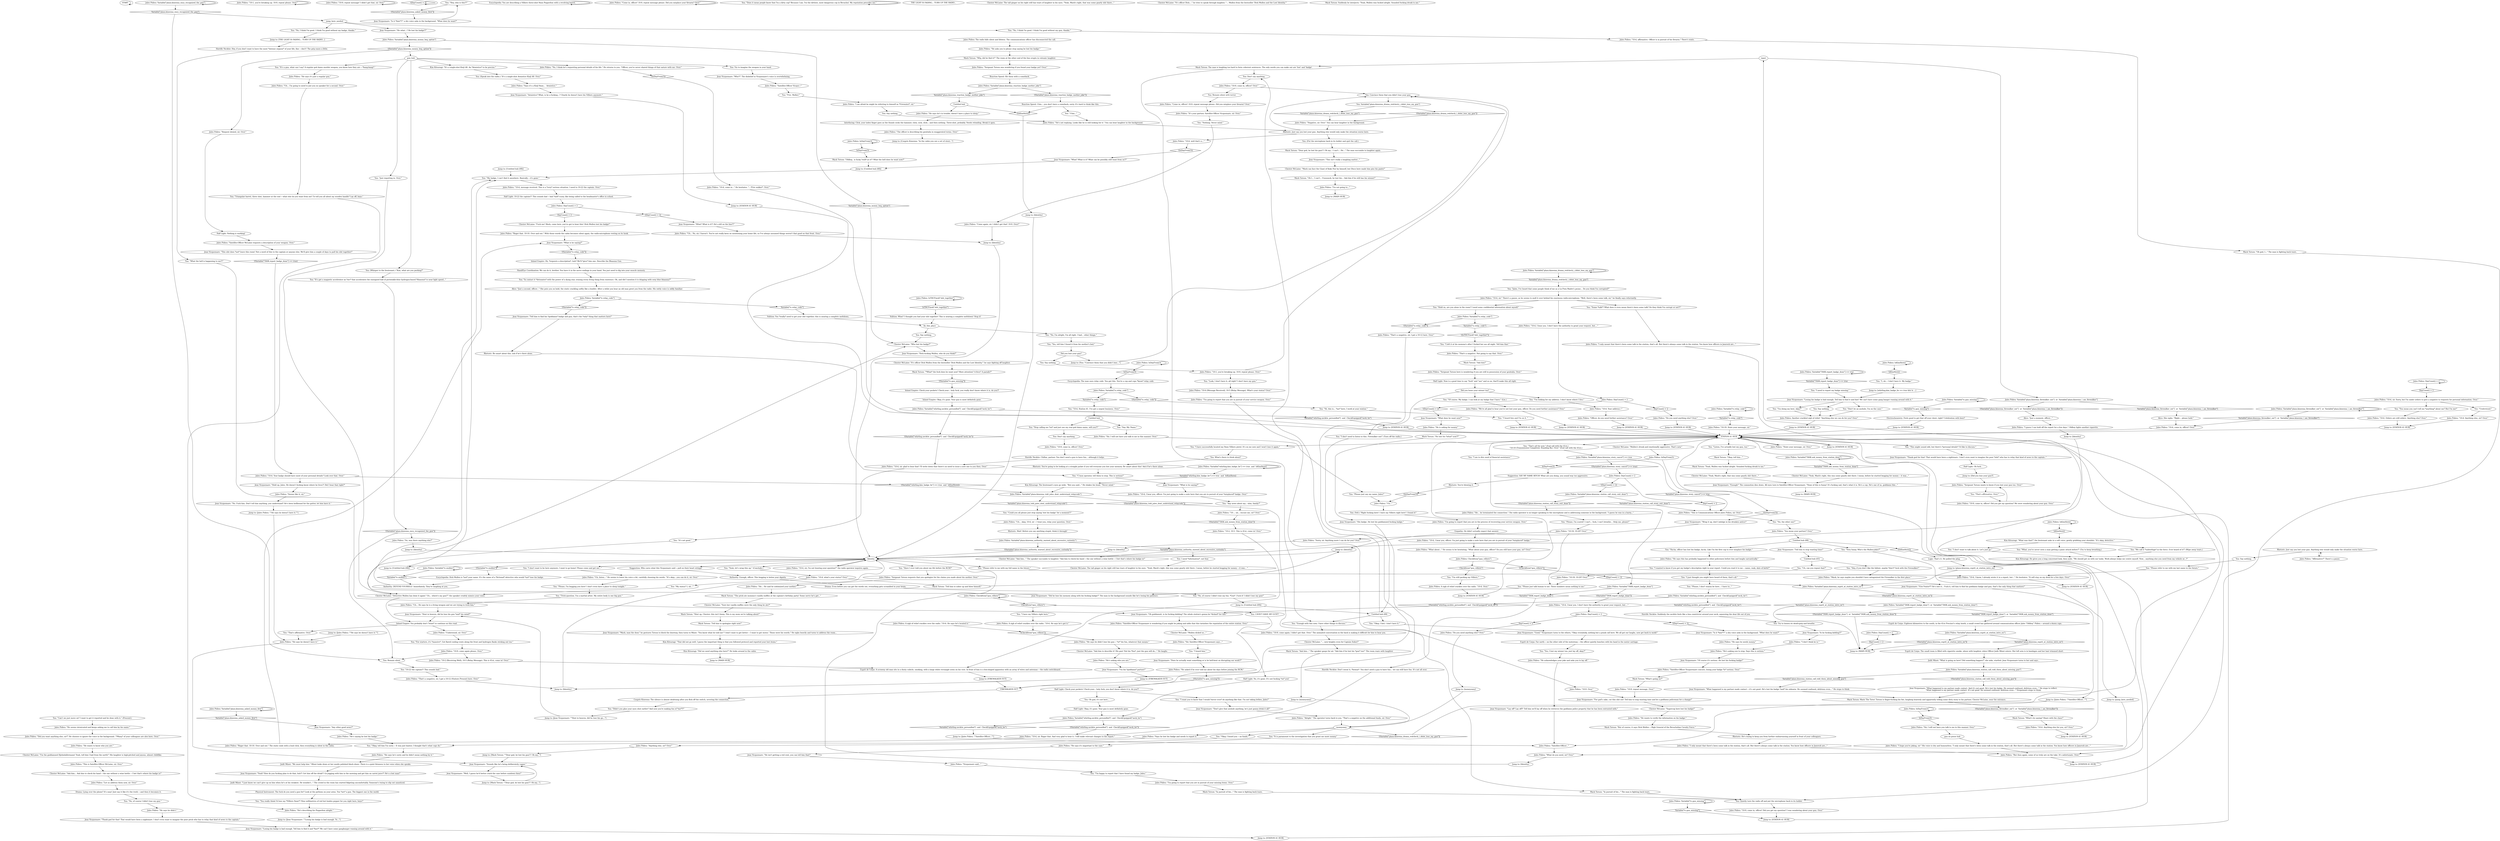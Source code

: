 # KINEEMA / STATION CALL
# Your first contact with the colleagues back in station 41.
#
#* Report your badge missing
#* Report your gun missing
#* Get laughed at
#* Beg your station for additional funds
#* Get a panic attack
#* Get an aweseome Firewalker persona
#* Get the "Find your badge" quest
#* Get the "Find your gun" quest.
#* Get the "Check the local pawnshops" quest.
# ==================================================
digraph G {
	  0 [label="START"];
	  1 [label="input"];
	  2 [label="Drama: Even before you can get the words out, everything gets scrambled in your brain."];
	  3 [label="Jump to: [moneyoney]"];
	  4 [label="Jump to: [STATION 41 HUB]"];
	  5 [label="gun no posse hub"];
	  6 [label="Suggestion: SAY MY NAME BITCH! What are you doing, you sound way too aggressive."];
	  7 [label="Mack Torson: \"Tell him to sober up and blow himself.\""];
	  8 [label="You: \"It's not good.\""];
	  9 [label="Electrochemistry: Feels good to get that off your chest, right? Celebration with beer?"];
	  10 [label="Half Light: Oh fuck..."];
	  11 [label="Jean Vicquemare: \"Losing his badge is bad enough. Tell him to find it and fast! We can't have some gang banger running around with it.\""];
	  12 [label="Jules Pidieu: Variable[\"whirling.kim_badge_lie\"] == true  and  IsKimHere()"];
	  13 [label="Variable[\"whirling.kim_badge_lie\"] == true  and  IsKimHere()", shape=diamond];
	  14 [label="!(Variable[\"whirling.kim_badge_lie\"] == true  and  IsKimHere())", shape=diamond];
	  15 [label="You: \"I, uh... I don't have it. My badge.\""];
	  16 [label="Kim Kitsuragi: \"That did not go well. I guess the important thing is that you followed protocol and reported your lost items.\""];
	  17 [label="Jean Vicquemare: \"This shit does *not* leave this room! Not a word of this to the captain or anyone else. We'll give him a couple of days to pull his shit together!\""];
	  18 [label="Physical Instrument: The fuck do you need a gun for? Look at the pythons on your arms. You *are* a gun. The biggest one in the world."];
	  19 [label="Jean Vicquemare: \"Mack, man the door,\" he gestures Torson to block the doorway, then turns to Minot. \"You know what he told me? 'I don't want to get better -- I want to get worse.' Those were his words.\" He sighs heavily and turns to address the room..."];
	  20 [label="Jules Pidieu: \"Sergeant Torson requests that you apologize for the claims you made about his mother. Over.\""];
	  21 [label="Jules Pidieu: \"10-4, well that's a...\""];
	  22 [label="You: \"That's affirmative. Over.\""];
	  23 [label="You: \"Nothing. Never mind.\""];
	  24 [label="Jean Vicquemare: \"Did he lose his memory along with his fucking badge?\" The man in the background sounds like he's losing his patience."];
	  25 [label="Jules Pidieu: \"State your message, sir. Over.\""];
	  26 [label="You: \"I need to report my badge missing.\""];
	  27 [label="Jules Pidieu: \"Uh... okay, 10-4, sir -- I hear you, relay your question. Over.\""];
	  28 [label="Jules Pidieu: \"He asks you to please stop saying he lost his badge.\""];
	  29 [label="Jules Pidieu: IsKimHere()"];
	  30 [label="IsKimHere()", shape=diamond];
	  31 [label="!(IsKimHere())", shape=diamond];
	  32 [label="You: \"C'mon operator, tell them to stop. This is serious!\""];
	  33 [label="Jules Pidieu: \"10-4, sir, I'm not hearing your question?\" the radio operator inquires again."];
	  34 [label="You: \"Please refer to me with my last name in the future.\""];
	  35 [label="Jules Pidieu: \"10-1, you're breaking up. 10-9, repeat please. Over.\""];
	  36 [label="You: Don't say anything."];
	  37 [label="Jules Pidieu: IsDayFrom(3)"];
	  38 [label="IsDayFrom(3)", shape=diamond];
	  39 [label="!(IsDayFrom(3))", shape=diamond];
	  40 [label="Jump to: [Identity]"];
	  41 [label="Jump to: [MAIN HUB]"];
	  42 [label="Judit Minot: \"We must help him.\" Minot looks down at her neatly polished black shoes. There is a quiet firmness to her voice when she speaks."];
	  43 [label="Mack Torson: \"Okay, tell him...\""];
	  44 [label="Jules Pidieu: \"10-4, I know, I already wrote it in a report, but...\" He hesitates. \"It will stay on my desk for a few days. Over.\""];
	  45 [label="Jules Pidieu: \"10-9, repeat message! I didn't get that, sir. Over.\""];
	  46 [label="Untitled hub"];
	  47 [label="Jules Pidieu: \"10-4 (Message Received), 10-5 (Relay Message). What's your status? Over.\""];
	  48 [label="Jump to: [Jules Pidieu: \"\"He says he doesn't have it.\"\"]"];
	  49 [label="Jump to: [jump_here_needed]"];
	  50 [label="Jules Pidieu: \"He wants to know who you are.\""];
	  51 [label="Rhetoric: He's trying to keep you from further embarrassing yourself in front of your colleagues."];
	  52 [label="Jean Vicquemare: \"Tell him to stop wasting time!\""];
	  53 [label="You: \"Can't we just move on? I want to get it reported and be done with it.\" (Proceed.)"];
	  54 [label="Chester McLaine: \"Ask him...\" The speaker succumbs to laughter. \"Ask him to check his hand -- the one without a wine bottle -- I bet that's where his badge is!\""];
	  55 [label="You: What's there to think about?"];
	  56 [label="Jules Pidieu: \"10-4, sir. Roger that. And very glad to hear it. I will make relevant changes to the report.\""];
	  57 [label="Jules Pidieu: \"10-9, come in, officer! Did you get my question? We were wondering about your gun. Over.\""];
	  58 [label="Jules Pidieu: \"Affirmative?\" There's a pause."];
	  59 [label="You: \"That's affirmative. Over.\""];
	  60 [label="Jules Pidieu: CheckItem(\"gun_villiers\")"];
	  61 [label="CheckItem(\"gun_villiers\")", shape=diamond];
	  62 [label="!(CheckItem(\"gun_villiers\"))", shape=diamond];
	  63 [label="Jean Vicquemare: \"Thank god for that! That would have been a nightmare. I don't even want to imagine the poor *shit* who has to relay that kind of news to the captain..\""];
	  64 [label="Jules Pidieu: DayCount() > 2"];
	  65 [label="DayCount() > 2", shape=diamond];
	  66 [label="!(DayCount() > 2)", shape=diamond];
	  67 [label="Jules Pidieu: Variable[\"TASK.report_badge_done\"] == true"];
	  68 [label="Variable[\"TASK.report_badge_done\"] == true", shape=diamond];
	  69 [label="!(Variable[\"TASK.report_badge_done\"] == true)", shape=diamond];
	  70 [label="Jules Pidieu: \"I guess I can hold off the report for a few days.\" Oldboy lights another cigarette."];
	  71 [label="Jules Pidieu: Variable[\"plaza.kineema_firewalker_out\"]  or  Variable[\"plaza.kineema_i_am_firewalker\"]"];
	  72 [label="Variable[\"plaza.kineema_firewalker_out\"]  or  Variable[\"plaza.kineema_i_am_firewalker\"]", shape=diamond];
	  73 [label="!(Variable[\"plaza.kineema_firewalker_out\"]  or  Variable[\"plaza.kineema_i_am_firewalker\"])", shape=diamond];
	  74 [label="Mack Torson: \"Yeah, Mullen was fucked alright. Sounded fucking drunk to me.\""];
	  75 [label="Jean Vicquemare: \"Tell him to find his *goddamn* badge and gun, that's the *only* thing that matters here!\""];
	  76 [label="Jules Pidieu: \"10-2, 10-5. This is 41st, come in! Over.\""];
	  77 [label="Chester McLaine: \"Yeah, Mack's right, that was some gnarly shit there...\""];
	  78 [label="Jules Pidieu: Variable[\"TASK.ask_money_from_station_done\"]"];
	  79 [label="Variable[\"TASK.ask_money_from_station_done\"]", shape=diamond];
	  80 [label="!(Variable[\"TASK.ask_money_from_station_done\"])", shape=diamond];
	  81 [label="Inland Empire: You probably don't *want* to continue on this road."];
	  82 [label="Jump to: [Mack Torson: \"\"Dear god, he lost his gun!!! Oh my...\"]"];
	  83 [label="Jump to: [STATION 41 HUB]"];
	  84 [label="Jump to: [Mack Torson: \"\"Dear god, he lost his gun!!! Oh my...\"]"];
	  85 [label="Jules Pidieu: \"Vicquemare said...\""];
	  86 [label="Jules Pidieu: \"Request denied, sir. Over.\""];
	  87 [label="You: \"Hey, who is this?!\""];
	  88 [label="Jules Pidieu: \"Says he lost his badge and needs to report it.\""];
	  89 [label="You: \"Please, I'm begging you here! I don't even have a place to sleep tonight.\""];
	  90 [label="Jean Vicquemare: \"What is he saying?\""];
	  91 [label="Jules Pidieu: \"He's asking you to stop. Says this is serious.\""];
	  92 [label="Jean Vicquemare: \"Don't give that asshole anything, he's just gonna drink it all!\""];
	  93 [label="Jules Pidieu: \"I only meant that there's been some talk in the station, that's all. But there's always some talk in the station. You know how officers in Jamrock are...\""];
	  94 [label="Jules Pidieu: IsTHCFixed(\"shit_together\")"];
	  95 [label="IsTHCFixed(\"shit_together\")", shape=diamond];
	  96 [label="!(IsTHCFixed(\"shit_together\"))", shape=diamond];
	  97 [label="Jules Pidieu: \"That's a negative, sir, I got a 10-12 (Visitors Present) here. Over.\""];
	  98 [label="Jules Pidieu: \"10-4, I hear you, officer. I'm just going to make a note here that you are in pursuit of your *misplaced* badge.\""];
	  99 [label="Jules Pidieu: \"I'm going to report that you are in the process of recovering your service weapon. Over.\""];
	  100 [label="Jules Pidieu: A sigh of relief crackles over the radio. \"10-4. He says he's located it.\""];
	  101 [label="Jump to: [Coupris Kineema: \"In the cabin you see a set of steer...\"]"];
	  102 [label="Jump to: [Jean Vicquemare: \"\"Host in heaven, did he lose his gu...\"]"];
	  103 [label="Mack Torson: The man is laughing too hard to form coherent sentences. The only words you can make out are 'lost' and 'badge'."];
	  104 [label="Alice: \"Just a second, officer...\" She puts you on hold, the static crackling softly like a bonfire. After a while you hear an old man greet you from the radio. His rattly voice is oddly familiar:"];
	  105 [label="Jules Pidieu: \"The officer is describing his genitalia in exaggerated terms. Over.\""];
	  106 [label="Encyclopedia: You are describing a Villiers three-shot 9mm Pepperbox with a revolving barrel."];
	  107 [label="Jules Pidieu: Variable[\"plaza.kineema_ency_recognized_the_gun\"]"];
	  108 [label="Variable[\"plaza.kineema_ency_recognized_the_gun\"]", shape=diamond];
	  109 [label="!(Variable[\"plaza.kineema_ency_recognized_the_gun\"])", shape=diamond];
	  110 [label="Jules Pidieu: \"Uh... I'm going to need to put you on speaker for a second. Over.\""];
	  111 [label="Jean Vicquemare: \"Sounds like he's being deliberately vague.\""];
	  112 [label="Mack Torson: \"Dear god, he lost his gun!!! Oh my... I can't... He...\" The man succumbs to laughter again."];
	  113 [label="Jump to: [FIREWALKER OUT]"];
	  114 [label="Jules Pidieu: \"It's your partner, Satellite-Officer Vicquemare, sir. Over.\""];
	  115 [label="Rhetoric: Just say you lost your gun. Anything else would only make the situation worse here."];
	  116 [label="Jump to: [Untitled hub (09)]"];
	  117 [label="Jules Pidieu: \"He says he didn't lose his gun -- *or* his fun, whatever that means.\""];
	  118 [label="Jules Pidieu: Variable[\"tc.gun_missing\"]"];
	  119 [label="Variable[\"tc.gun_missing\"]", shape=diamond];
	  120 [label="!(Variable[\"tc.gun_missing\"])", shape=diamond];
	  121 [label="Jean Vicquemare: \"For god's sake, cut this shit out! Tell him to stop wasting time and be a goddamn policeman for a change!\""];
	  122 [label="You: \"My badge, I can't find it anywhere. Basically -- it's gone.\""];
	  123 [label="Untitled hub (08)"];
	  124 [label="Jean Vicquemare: \"What is he saying?\""];
	  125 [label="Jules Pidieu: DayCount() > 2"];
	  126 [label="DayCount() > 2", shape=diamond];
	  127 [label="!(DayCount() > 2)", shape=diamond];
	  128 [label="Jules Pidieu: Variable[\"tc.gun_missing\"]"];
	  129 [label="Variable[\"tc.gun_missing\"]", shape=diamond];
	  130 [label="!(Variable[\"tc.gun_missing\"])", shape=diamond];
	  131 [label="Jules Pidieu: \"No, I think he's requesting personal details of his life.\" He returns to you. \"Officer, you've never shared things of that nature with me. Over.\""];
	  132 [label="You: \"For starters, it's *massive*. Got flared cooling vents along the front and hydrogen flasks sticking out too.\""];
	  133 [label="Jump to: [STATION 41 HUB]"];
	  134 [label="Jules Pidieu: \"10-4, affirmative. Officer is in pursuit of his firearm.\" There's static."];
	  135 [label="Jules Pidieu: \"I'm going to report that you are in pursuit of your service weapon. Over.\""];
	  136 [label="You: \"Just reporting in. Over.\""];
	  137 [label="You: \"Trick question. I'm a martial artist. My entire body is one big gun.\""];
	  138 [label="Jules Pidieu: \"He says he's in trouble, doesn't have a place to sleep.\""];
	  139 [label="You: \"Yes, tell him I found it from his mother's bed.\""];
	  140 [label="Jules Pidieu: \"Let us address them now, sir. Over.\""];
	  141 [label="Jump to: [Untitled hub (08)]"];
	  142 [label="Jules Pidieu: \"He seems intoxicated and keeps asking me to call him by his name.\""];
	  143 [label="Jules Pidieu: \"10-4, I hear you, officer. I'm just going to make a note here that you are in pursuit of your *misplaced* badge. Over.\""];
	  144 [label="Jules Pidieu: \"Did you want anything else, sir?\" He chooses to ignore the voice in the background. \"*Many* of your colleagues are also here. Over.\""];
	  145 [label="Chester McLaine: \"Mullen's drunk and emotionally aggressive. That's new.\""];
	  146 [label="You: \"Jules, I've heard that some people think of me as a La Puta Madre's peone... Do you think I'm corrupted?\""];
	  147 [label="Drama: Lying over the phone? It's easy! Just say it like it's the truth -- and then it becomes it."];
	  148 [label="Jump to: [STATION 41 HUB]"];
	  149 [label="Jump to: [STATION 41 HUB]"];
	  150 [label="Horrific Necktie: Chillax, partner. You don't need a gun to have fun... although it helps."];
	  151 [label="You: Remain silent."];
	  152 [label="You: \"Okay, I lied. I don't have it.\""];
	  153 [label="You: \"Didn't you glue your eyes shut earlier? And now you're making fun of *me*?!\""];
	  154 [label="Jules Pidieu: IsKimHere()"];
	  155 [label="IsKimHere()", shape=diamond];
	  156 [label="!(IsKimHere())", shape=diamond];
	  157 [label="You: Say nothing."];
	  158 [label="Jean Vicquemare: \"Fire-*water*? He's lost it... Fuck it, tell him to find his goddamn badge and gun, that's the only thing that matters!\""];
	  159 [label="Jean Vicquemare: \"Who?!\" The disbelief in Vicquemare's voice is overwhelming."];
	  160 [label="Interfacing: Click, your index finger goes as the thumb cocks the hammer, click, cock, click... and then nothing. Three-shot, probably. Needs reloading. Break it open."];
	  161 [label="Jean Vicquemare: \"Well, I guess he'd better crack the case before sundown then!\""];
	  162 [label="Chester McLaine: \"Detective Mullen has done it again! 'Uh... where's my gun?'\" the speaker crudely mimics your voice."];
	  163 [label="Jules Pidieu: Variable[\"tc.relay_code\"]"];
	  164 [label="Variable[\"tc.relay_code\"]", shape=diamond];
	  165 [label="!(Variable[\"tc.relay_code\"])", shape=diamond];
	  166 [label="Jules Pidieu: \"He's asking who you are.\""];
	  167 [label="Jules Pidieu: \"Satellite-Officer McLaine requests a description of your weapon. Over.\""];
	  168 [label="Jump to: [moneyoney]"];
	  169 [label="Jules Pidieu: \"Sergeant Torson wants to know if you lost your gun too. Over.\""];
	  170 [label="Did you lose your gun?"];
	  171 [label="Jules Pidieu: \"Negative, sir. Over.\" You can hear laughter in the background."];
	  172 [label="Jules Pidieu: Variable[\"plaza.kineema_drama_redcheck_i_didnt_lose_my_gun\"]"];
	  173 [label="Variable[\"plaza.kineema_drama_redcheck_i_didnt_lose_my_gun\"]", shape=diamond];
	  174 [label="!(Variable[\"plaza.kineema_drama_redcheck_i_didnt_lose_my_gun\"])", shape=diamond];
	  175 [label="You: \"I don't want to be here anymore, I want to go home! Please come and get me...\""];
	  176 [label="You: \"I wanted to know if you got my badge's description right in your report. Could you read it to me -- name, rank, date of birth?\""];
	  177 [label="Jean Vicquemare: \"Oh goddamnit, is he fucking kidding? The whole station's gonna be *dicked* for this.\""];
	  178 [label="Jules Pidieu: \"He... he terminated the connection.\" The radio operator is no longer speaking to the microphone and is addressing someone in the background. \"I guess he was in a hurry...\""];
	  179 [label="Jules Pidieu: \"Roger that. 10-10. Over and out.\" The static ends with a loud click, then everything is silent in the cabin."];
	  180 [label="Jump to: [STATION 41 HUB]"];
	  181 [label="You: \"I'm happy to report that I have found my badge, Jules.\""];
	  182 [label="Suggestion: Who cares what this Vicquemare said -- pull on their heart strings!"];
	  183 [label="You: \"Hold on, are you alone in the room? I need some confidential information about myself.\""];
	  184 [label="You: \"I want you to know that I would *never ever* do anything like that. I'm not taking bribes, Jules!\""];
	  185 [label="You: I DON'T HAVE MY GUN?!"];
	  186 [label="You: (Yell.) \"Right fucking here! I have my Villiers right here! I found it!\""];
	  187 [label="Jules Pidieu: IsDayFrom(3)"];
	  188 [label="IsDayFrom(3)", shape=diamond];
	  189 [label="!(IsDayFrom(3))", shape=diamond];
	  190 [label="Jules Pidieu: IsDayFrom(3)"];
	  191 [label="IsDayFrom(3)", shape=diamond];
	  192 [label="!(IsDayFrom(3))", shape=diamond];
	  193 [label="Jump to: [Identity]"];
	  194 [label="Jean Vicquemare: \"Good,\" Vicquemare turns to the others, \"Okay everybody, nothing but a prank call here. We all got our laughs, now get back to work!\""];
	  195 [label="Jump to: [Jules Pidieu: \"\"He says he doesn't have it.\"\"]"];
	  196 [label="Jules Pidieu: \"Sorry, sir. Anything more I can do for you? Over.\""];
	  197 [label="You: \"Uh, can you repeat that?\""];
	  198 [label="You: \"Okay, tell him I'm sorry -- It was just banter, I thought that's what cops do.\""];
	  199 [label="Jean Vicquemare: \"He what...? He lost his badge?!\""];
	  200 [label="You: \"I heard him and I'm on it. \""];
	  201 [label="Jules Pidieu: \"10-4, what's your status? Over.\""];
	  202 [label="Jules Pidieu: \"Understood, sir. Over.\""];
	  203 [label="You: \"I just thought you might have heard of them, that's all.\""];
	  204 [label="Jean Vicquemare: \"What? What is it?! He's still on the line?!\""];
	  205 [label="Jules Pidieu: Variable[\"plaza.kineema_asked_money_first\"]"];
	  206 [label="Variable[\"plaza.kineema_asked_money_first\"]", shape=diamond];
	  207 [label="!(Variable[\"plaza.kineema_asked_money_first\"])", shape=diamond];
	  208 [label="Jules Pidieu: \"This is Communications Officer Jules Pidieu, sir. Over.\""];
	  209 [label="Jules Pidieu: \"Roger that. 10-10. Over and out.\" With those words the cabin becomes silent again, the radio-microphone resting on its hook."];
	  210 [label="Mack Torson: \"What's going on?\""];
	  211 [label="Jump to: [Untitled hub (08)]"];
	  212 [label="You: \"Any news about my... uhm, family?\""];
	  213 [label="Chester McLaine: \"Fuck me! Mack, come here, you've got to hear this! Dick Mullen lost his badge!\""];
	  214 [label="You: \"10-22 the captain?! This sounds bad.\""];
	  215 [label="Jules Pidieu: \"Come in, officer! 10-9, repeat message please. Did you misplace your firearm? Over.\""];
	  216 [label="Rhetoric: Just say you lost your gun. Anything else would only make the situation worse here."];
	  217 [label="Empathy: He didn't actually expect that answer."];
	  218 [label="Jump to: [STATION 41 HUB]"];
	  219 [label="Jules Pidieu: \"We're all glad to hear you've not lost your gun, officer. Do you need further assistance? Over.\""];
	  220 [label="Jules Pidieu: \"10-4. Anything else for you, sir? Over.\""];
	  221 [label="Jules Pidieu: \"He... He said he sodomized your mother.\""];
	  222 [label="Untitled hub (03)"];
	  223 [label="Jules Pidieu: \"What do you need, sir? Over.\""];
	  224 [label="jump_here_needed"];
	  225 [label="You: \"You really think I'd lose my *Villiers 9mm*? Nine millimetres of red hot leaden pepper for you right here, boys!\""];
	  226 [label="Inland Empire: Oh, *requests a description*, huh? We'll *give* him one. Describe the Blaasma Gun."];
	  227 [label="Jules Pidieu: \"10-18, 10-20? Over.\""];
	  228 [label="Jules Pidieu: The radio falls silent and lifeless. The communications officer has disconnected the call."];
	  229 [label="Chester McLaine: The tall ginger on his right still has tears of laughter in his eyes. \"Yeah, Mack's right, this was some gnarly shit there. I mean, before he started begging for money -- it was... \""];
	  230 [label="Rhetoric: Be smart about this, ask if he's there alone."];
	  231 [label="Jump to: [Jules Pidieu: \"\"Satellite-Officer...\"\"]"];
	  232 [label="Horrific Necktie: Don't sweat it, *bratan*. You don't need a gun to have fun... we can still have fun. It's not all over."];
	  233 [label="Jules Pidieu: \"10-4, I hear you. I don't have the authority to grant your request, but....\""];
	  234 [label="You: \"Does it mean people know that I'm a dirty cop? Because I am. I'm the dirtiest, most dangerous cop in Revachol. My reputation precedes me.\""];
	  235 [label="Jules Pidieu: \"I hope you're joking, sir.\" His voice is dry and humourless. \"I only meant that there's been some talk in the station, that's all. But there's always some talk in the station. You know how officers in Jamrock are...\""];
	  236 [label="You: Say nothing."];
	  237 [label="You: Quietly turn the radio off and put the microphone back to its holder."];
	  238 [label="Jules Pidieu: \"Officer, do you need further assistance? Over.\""];
	  239 [label="Jean Vicquemare: \"Hold up, Jules. He doesn't fucking know where he lives?! Did I hear that right?\""];
	  240 [label="You: \"Of course. My badge. I can look at my badge that I have.\" (Lie.)"];
	  241 [label="You: \"I left it at his momma's after I fucked her ass all night. Tell him that.\""];
	  242 [label="Volition: You *really* need to get your shit together, this is nearing a complete meltdown."];
	  243 [label="Jules Pidieu: \"10-2 (Receiving Well), 10-5 (Relay Message). This is 41st, come in! Over.\""];
	  244 [label="You: \"It's got a magnetic accelerator an *arc* that accelerates the energized ball of periwinkle-blue hydrogen-based *blaasma* to near light speed...\""];
	  245 [label="Kim Kitsuragi: \"It's a single-shot Kiejl A9. An *Armistice* to be precise.\""];
	  246 [label="You: \"Look, I don't have it, all right? I don't have my gun.\""];
	  247 [label="You: Don't say anything."];
	  248 [label="You: \"Could you all please just stop saying 'lost his badge' for a moment?!\""];
	  249 [label="Jules Pidieu: \"10-9, repeat message. Over.\""];
	  250 [label="Chester McLaine: \"Supercop here lost his badge!\""];
	  251 [label="Jules Pidieu: \"Sir, Satellite-Officer Vicquemare says...\""];
	  252 [label="Jump to: [Untitled hub (08)]"];
	  253 [label="Jump to: [THE LIGHT IS FADING... TURN UP THE RADIO...]"];
	  254 [label="Jules Pidieu: \"I'm going to report that you are in pursuit of your missing items. Over.\""];
	  255 [label="Jules Pidieu: \"10-4, sir, glad to hear that! I'll write down that there's no need to issue a new one to you then. Over.\""];
	  256 [label="Jules Pidieu: \"10-9, come in, officer! Did you get my question? I was wondering about your gun. Over.\""];
	  257 [label="Jump to: [FIREWALKER OUT]"];
	  258 [label="Encyclopedia: The man uses relay code. You got this. You're a cop and cops *know* relay code."];
	  259 [label="Mack Torson: \"*What* the fuck does he want now? More attention? A fiver? A parade?\""];
	  260 [label="Jules Pidieu: Variable[\"tc.mullen\"]"];
	  261 [label="Variable[\"tc.mullen\"]", shape=diamond];
	  262 [label="!(Variable[\"tc.mullen\"])", shape=diamond];
	  263 [label="You: \"I'm looking for my address. I don't know where I live.\""];
	  264 [label="You: \"Yes, I lost my wiener too, just lay off, okay?\""];
	  265 [label="Jump to: [MAIN HUB]"];
	  266 [label="Mack Torson: \"Ask him!\""];
	  267 [label="Mack Torson: \"What's he saying? Share with the class!\""];
	  268 [label="Jules Pidieu: \"10-4, come in, officer! Over.\""];
	  269 [label="Jules Pidieu: \"10-4, come in...\" He hesitates. \"...*Fire walker*. Over.\""];
	  270 [label="Jean Vicquemare: \"Does he actually want something or is he hell-bent on disrupting our work?!\""];
	  271 [label="Jules Pidieu: \"So, was there anything else?\""];
	  272 [label="You: \"Triangular barrel, three shot, hammer at the end -- what else do you want from me? To tell you all about my wooden handle? Lay off, boys.\""];
	  273 [label="You: \"In contact it *detonates* with the power of a dying star, erasing every living thing from existence. Oh, and did I mention it is dripping with sexy blue blaasma?\""];
	  274 [label="gun_hub"];
	  275 [label="You: Say nothing."];
	  276 [label="You: \"Please, I don't wanna be here... I have to...\""];
	  277 [label="Jules Pidieu: \"Uh... No, sir, I haven't. You're not really keen on mentioning your home life, so I've always assumed things weren't that good on that front. Over.\""];
	  278 [label="Jules Pidieu: \"He wants to verify the information on his badge.\""];
	  279 [label="Mack Torson: \"He lost his *what* now?!\""];
	  280 [label="Jean Vicquemare: \"Is he fucking kidding?!\""];
	  281 [label="Horrific Necktie: Hey, if you don't want to have the most *intense orgasm* of your life, fine -- don't! The grip eases a little."];
	  282 [label="THE LIGHT IS FADING... TURN UP THE RADIO..."];
	  283 [label="You: \"I have successfully located my 9mm Villiers pistol. It's on me now and I won't lose it again.\""];
	  284 [label="Reaction Speed: Hit them with a comeback."];
	  285 [label="Jules Pidieu: \"Do you need anything else? Over.\""];
	  286 [label="Inland Empire: Check your pockets! Check your... holy fuck, you really don't know where it is, do you?!"];
	  287 [label="You: \"Don't be an asshole, I'm on the case.\""];
	  288 [label="Kim Kitsuragi: \"Did we need anything else here?\" He looks around in the cabin."];
	  289 [label="Coupris Kineema: The silence is almost deafening after you flick off the switch, severing the connection."];
	  290 [label="Mack Torson: \"Tell him to apologize right now!\""];
	  291 [label="Jules Pidieu: \"Says it's a Kiejl 9mm...  Armistice.\""];
	  292 [label="fix_this_place"];
	  293 [label="Jules Pidieu: \"Alright.\" The operator turns back to you. \"That's a negative on the additional funds, sir. Over.\""];
	  294 [label="You: Convince them that you didn't lose your gun."];
	  295 [label="You: Variable[\"plaza.kineema_drama_redcheck_i_didnt_lose_my_gun\"]"];
	  296 [label="Variable[\"plaza.kineema_drama_redcheck_i_didnt_lose_my_gun\"]", shape=diamond];
	  297 [label="!(Variable[\"plaza.kineema_drama_redcheck_i_didnt_lose_my_gun\"])", shape=diamond];
	  298 [label="Chester McLaine: \"Who lost his badge?\""];
	  299 [label="You: \"No, the other one!\""];
	  300 [label="You: \"Okay, I heard you -- no funds.\""];
	  301 [label="Jean Vicquemare: \"Of course it's serious. He lost his fucking badge!\""];
	  302 [label="You: \"Ha-ha, officer has lost his badge, ha-ha. Like I'm the first cop to ever misplace his badge.\""];
	  303 [label="Chester McLaine: The tall ginger on his right still has tears of laughter in his eyes. \"Yeah, Mack's right, that was some gnarly shit there...\""];
	  304 [label="You: I need *information*, not fear."];
	  305 [label="Jules Pidieu: \"I only meant that there's been some talk in the station, that's all. But there's always some talk in the station. You know how officers in Jamrock are...\""];
	  306 [label="Jean Vicquemare: \"What does he want now?\""];
	  307 [label="Inland Empire: Okay, it's gone. Your gun is most definitely gone."];
	  308 [label="Chester McLaine: \"Mullen dicked us...\""];
	  309 [label="Jump to: [Jules Pidieu: \"\"Satellite-Officer...\"\"]"];
	  310 [label="You: \"I have my Villiers right here.\""];
	  311 [label="You: \"You mean you can't tell me *anything* about me? But I'm me!\""];
	  312 [label="You: \"I don't need to listen to this. Firewalker out!\" (Turn off the radio.)"];
	  313 [label="Jean Vicquemare: \"Enough!\" The commotion dies down. All eyes turn to Satellite-Officer Vicquemare. \"None of this is funny! It's fucking sad, that's what it is. He's a cop. He's one of us, goddamn this...\""];
	  314 [label="You: \"Hey, if you don't like the fallout, maybe *don't* fuck with the Firewalker!\""];
	  315 [label="You: \"Hi, this is... *me* here, I work at your station.\""];
	  316 [label="Jean Vicquemare: \"Armistice? What, is he a fucking...? Clearly he doesn't have his Villiers anymore.\""];
	  317 [label="Jean Vicquemare: \"Losing his badge is bad enough. Tell him to find it and *fast*! We can't have some gangbanger running around with it.\""];
	  318 [label="Jules Pidieu: \"Sergeant Torson was wondering if you found your badge yet? Over.\""];
	  319 [label="Jules Pidieu: \"He's not replying. Looks like he is still looking for it.\" You can hear laughter in the background."];
	  320 [label="STATION 41 HUB"];
	  321 [label="Kim Kitsuragi: He gives you a long concerned look, then nods. \"We should get on with our tasks. Work always helps me centre myself. Now... anything else you need from my vehicle or...?\""];
	  322 [label="You: \"We call it *subterfuge* in the force. Ever heard of it?\" (Wipe away tears.)"];
	  323 [label="Jules Pidieu: \"You mean your partner? Over.\""];
	  324 [label="Jump to: [MAIN HUB]"];
	  325 [label="Esprit de Corps: Eighteen kilometres to the south, in the 41st Precinct's relay booth, a small crowd has gathered around communication officer Jules \"Oldboy\" Pidieu -- around a dozen cops."];
	  326 [label="You: \"Please, I'm scared! I can't... fuck, I can't breathe... Help me, please!\""];
	  327 [label="Jules Pidieu: Variable[\"plaza.kineema_station_call_story_exit_done\"]"];
	  328 [label="Variable[\"plaza.kineema_station_call_story_exit_done\"]", shape=diamond];
	  329 [label="!(Variable[\"plaza.kineema_station_call_story_exit_done\"])", shape=diamond];
	  330 [label="You: \"Stop calling me *sir* and just use my real god damn name, will you?!\""];
	  331 [label="Jules Pidieu: \"10-9, come in, officer! Over.\""];
	  332 [label="Jump to: [STATION 41 HUB]"];
	  333 [label="You: \"I'm doing my best, okay?\""];
	  334 [label="Kim Kitsuragi: The lieutenant's eyes go wide. \"But you said...\" He shakes his head. \"Never mind.\""];
	  335 [label="Jules Pidieu: \"Seems like it, sir.\""];
	  336 [label="Jean Vicquemare: \"No. Fuck him. Don't tell him anything, you understand? He's been hellbound for the gutter, let him have it.\""];
	  337 [label="Chester McLaine: \"Sure her vanilla waffles were the only thing he ate?\""];
	  338 [label="Jean Vicquemare: \"Wrap it up, don't indulge in his drunken antics!\""];
	  339 [label="Jump to: [STATION 41 HUB]"];
	  340 [label="Jean Vicquemare: \"This isn't really a laughing matter...\""];
	  341 [label="You: \"No, I'm alright, I'm all right. I had... other things.\""];
	  342 [label="Mack Torson: \"Why, did he find it?\" The room at the other end of the line erupts in volcanic laughter."];
	  343 [label="Chester McLaine: \"Yeah, Mack's right, this was some gnarly shit there. I mean, before he started begging for money -- it was...\""];
	  344 [label="Jean Vicquemare: \"His badge. He lost his goddamned fucking badge.\""];
	  345 [label="Jules Pidieu: \"I don't think he is.\""];
	  346 [label="You: \"Very funny. Who's the Mullen-joker?\""];
	  347 [label="Jean Vicquemare: \"Is it *him*?!\" a dry voice asks in the background. \"What does he want?\""];
	  348 [label="You: Try to loosen its death-grip and breathe."];
	  349 [label="Chester McLaine: \"It's officer Dick Mullen from the bestseller 'Dick Mullen and the Lost Identity,'\" he says fighting off laughter."];
	  350 [label="Jump to: [STATION 41 HUB]"];
	  351 [label="You: \"Some *talk*? What does it even mean there's been some talk? Do they think I'm corrupt or not?!\""];
	  352 [label="Jules Pidieu: \"Do you need anything else? Over.\""];
	  353 [label="Jean Vicquemare: \"What happened is my partner made contact -- it's not good. He's lost his badge *and* his sidearm. He seemed confused, delirious even...\" He stops to think."];
	  354 [label="Jules Pidieu: A sigh of relief crackles over the radio. \"10-4. Over.\""];
	  355 [label="Jules Pidieu: A sigh of relief crackles over the radio. \"10-4. He says he's got it.\""];
	  356 [label="You: Say nothing."];
	  357 [label="Jules Pidieu: Variable[\"plaza.kineema_story_cancel\"] == true"];
	  358 [label="Variable[\"plaza.kineema_story_cancel\"] == true", shape=diamond];
	  359 [label="!(Variable[\"plaza.kineema_story_cancel\"] == true)", shape=diamond];
	  360 [label="Jump to: [STATION 41 HUB]"];
	  361 [label="Jump to: [plaza.kineema_esprit_at_station_intro_en]"];
	  362 [label="Jules Pidieu: \"I'm not going to...\""];
	  363 [label="Jump to: [Identity]"];
	  364 [label="You: \"Listen, I've actually lost my gun, too.\""];
	  365 [label="Jules Pidieu: \"Satellite-Officer...\""];
	  366 [label="Jules Pidieu: Variable[\"tc.relay_code\"]"];
	  367 [label="Variable[\"tc.relay_code\"]", shape=diamond];
	  368 [label="!(Variable[\"tc.relay_code\"])", shape=diamond];
	  369 [label="You: \"My status? I, uh...\""];
	  370 [label="Jules Pidieu: \"10-18. State your message, sir.\""];
	  371 [label="Jean Vicquemare: \"Host in heaven, did he lose his gun *and* his mind?\""];
	  372 [label="Jules Pidieu: \"He asked if he ever told me about his days before joining the RCM.\""];
	  373 [label="You: Say nothing."];
	  374 [label="Jules Pidieu: Variable[\"whirling.necktie_personified\"]  and  CheckEquipped(\"neck_tie\")"];
	  375 [label="Variable[\"whirling.necktie_personified\"]  and  CheckEquipped(\"neck_tie\")", shape=diamond];
	  376 [label="!(Variable[\"whirling.necktie_personified\"]  and  CheckEquipped(\"neck_tie\"))", shape=diamond];
	  377 [label="Half Light: Okay, it's gone. Your gun is most definitely gone."];
	  378 [label="Chester McLaine: \"Ask him... Ask him to check his hand -- the one without a wine bottle -- I bet that's where his badge is!\""];
	  379 [label="You: \"Please refer to me with my full name in the future.\""];
	  380 [label="Jules Pidieu: \"10-4, message received. This is a *very* serious situation. I need to 10-22 the captain. Over.\""];
	  381 [label="You: \"No, of course I didn't lose my fun. *Gun*. Fuck it! I didn't lose my gun!\""];
	  382 [label="Jules Pidieu: \"That's a negative, sir, I got a 10-12 here. Over.\""];
	  383 [label="Jules Pidieu: Variable[\"whirling.necktie_personified\"]  and  CheckEquipped(\"neck_tie\")"];
	  384 [label="Variable[\"whirling.necktie_personified\"]  and  CheckEquipped(\"neck_tie\")", shape=diamond];
	  385 [label="!(Variable[\"whirling.necktie_personified\"]  and  CheckEquipped(\"neck_tie\"))", shape=diamond];
	  386 [label="Mack Torson: \"Oh god, I...\" The man is fighting back tears."];
	  387 [label="Jules Pidieu: IsDayFrom(3)"];
	  388 [label="IsDayFrom(3)", shape=diamond];
	  389 [label="!(IsDayFrom(3))", shape=diamond];
	  390 [label="Jules Pidieu: CheckItem(\"gun_villiers\")"];
	  391 [label="CheckItem(\"gun_villiers\")", shape=diamond];
	  392 [label="!(CheckItem(\"gun_villiers\"))", shape=diamond];
	  393 [label="Jules Pidieu: \"10-4, sir. Sorry, but I'm under orders to give a negative to requests for personal information. Over.\""];
	  394 [label="Jules Pidieu: \"10-4. Orders are still orders. Anything else? Over.\""];
	  395 [label="Jules Pidieu: \"10-4. Your badge should have most of your personal details? Look over that. Over.\""];
	  396 [label="Jump to: [MAIN HUB]"];
	  397 [label="Jean Vicquemare: \"I'm his *goddamn* partner!\""];
	  398 [label="Jules Pidieu: \"He acknowledges your joke and asks you to lay off.\""];
	  399 [label="Hand/Eye Coordination: We can do it, brother. You have it in the nerve endings in your hand. You just need to dig into your muscle memory."];
	  400 [label="You: Try to imagine the weapon in your hand."];
	  401 [label="Jules Pidieu: \"Sir, I will not have you talk to me in this manner. Over.\""];
	  402 [label="Jules Pidieu: \"10-1, you're breaking up. 10-9, repeat please. Over.\""];
	  403 [label="Half Light: Check your pockets! Check your... holy fuck, you don't know where it is, do you?!"];
	  404 [label="You: \"I am in dire need of financial assistance.\""];
	  405 [label="You: \"I don't want to talk about it. Let's just go.\""];
	  406 [label="Jules Pidieu: Variable[\"plaza.kineema_authority_warned_about_excessive_curiosity\"]"];
	  407 [label="Variable[\"plaza.kineema_authority_warned_about_excessive_curiosity\"]", shape=diamond];
	  408 [label="!(Variable[\"plaza.kineema_authority_warned_about_excessive_curiosity\"])", shape=diamond];
	  409 [label="Jean Vicquemare: \"Is it *him*?!\" a dry voice asks in the background. \"What does he want?\""];
	  410 [label="You: \"No, I think I'm good. I think I'm good without my badge, thanks.\""];
	  411 [label="Half Light: Nothing is working!"];
	  412 [label="Jules Pidieu: \"Sir, I will not have you talk to me in this manner. Over.\""];
	  413 [label="Jean Vicquemare: \"What happened is my partner made contact. And it's not good. He's lost his badge. He seemed confused, delirious even...\" He stops to reflect.\n\"What happened is my partner made contact. It's not good. He seemed confused, delirious even...\" Vicquemare stops to think."];
	  414 [label="Jules Pidieu: Variable[\"plaza.kineema_esprit_at_station_intro_en\"]"];
	  415 [label="Variable[\"plaza.kineema_esprit_at_station_intro_en\"]", shape=diamond];
	  416 [label="!(Variable[\"plaza.kineema_esprit_at_station_intro_en\"])", shape=diamond];
	  417 [label="Jump to: [STATION 41 HUB]"];
	  418 [label="Jules Pidieu: Another crackled sigh of relief. \"Anything else we can do for you? Over.\""];
	  419 [label="Jean Vicquemare: \"Thank god for that! That would have been a nightmare. I don't even want to imagine the poor prick who has to relay that kind of news to the captain.\""];
	  420 [label="You: \"Fire. Walker.\""];
	  421 [label="Jump to: [Jean Vicquemare: \"\"Losing his badge is bad enough. Te...\"]"];
	  422 [label="You: \"Say. My. Name.\""];
	  423 [label="Jules Pidieu: \"Uh... He says he is a living weapon and we are trying to trick him.\""];
	  424 [label="Chester McLaine: \"... new heights even for Captain Sober!\""];
	  425 [label="Jules Pidieu: \"Uh, listen...\" He seems to lower his voice a bit, carefully choosing his words. \"It's okay... you can do it, sir. Over.\""];
	  426 [label="You: \"Yeah, let's wrap this up.\" (Conclude.)"];
	  427 [label="You: \"It is paramount to the investigation that you grant me more money.\""];
	  428 [label="Mack Torson: \"But of course, it says Dick Mullen -- High General of the Revacholian Cavalry Force.\""];
	  429 [label="Jules Pidieu: \"10-9. Over.\""];
	  430 [label="Jules Pidieu: \"Satellite-Officer Vicquemare is wondering if you might be joking and adds that this tarnishes the reputation of the entire station. Over.\""];
	  431 [label="You: \"Have I ever told you about my life before the RCM?\""];
	  432 [label="Jules Pidieu: \"He says he needs money.\""];
	  433 [label="Jean Vicquemare: \"Dick fucking Mullen, who do you think?\""];
	  434 [label="Rhetoric: You're going to be looking at a straight jacket if you tell everyone you lost your memory. Be smart about this! Ask if he's there alone."];
	  435 [label="You: \"What the hell is happening to me?!\""];
	  436 [label="Jules Pidieu: Variable[\"plaza.kineema_firewalker_out\"]  or  Variable[\"plaza.kineema_i_am_firewalker\"]"];
	  437 [label="Variable[\"plaza.kineema_firewalker_out\"]  or  Variable[\"plaza.kineema_i_am_firewalker\"]", shape=diamond];
	  438 [label="!(Variable[\"plaza.kineema_firewalker_out\"]  or  Variable[\"plaza.kineema_i_am_firewalker\"])", shape=diamond];
	  439 [label="Jules Pidieu: \"10-4, sir.\" There's a pause, as he seems to mull it over behind his enormous radio-microphone. \"Well, there's been some talk, sir,\" he finally says reluctantly."];
	  440 [label="Jules Pidieu: Variable[\"whirling.necktie_personified\"]  and  CheckEquipped(\"neck_tie\")"];
	  441 [label="Variable[\"whirling.necktie_personified\"]  and  CheckEquipped(\"neck_tie\")", shape=diamond];
	  442 [label="!(Variable[\"whirling.necktie_personified\"]  and  CheckEquipped(\"neck_tie\"))", shape=diamond];
	  443 [label="Jules Pidieu: \"Uh...\""];
	  444 [label="Jump to: [STATION 41 HUB]"];
	  445 [label="Jules Pidieu: DayCount() > 2"];
	  446 [label="DayCount() > 2", shape=diamond];
	  447 [label="!(DayCount() > 2)", shape=diamond];
	  448 [label="Jules Pidieu: \"What about...\" He seems to be hesitating. \"What about your gun, officer? Do you still have your gun, sir? Over.\""];
	  449 [label="Half Light: No, it's gone. It's not fucking *on* you!"];
	  450 [label="Rhetoric: You're blowing it."];
	  451 [label="Mack Torson: \"Oldboy,  is fucky *still* at it?! What the hell does he want now?\""];
	  452 [label="Reaction Speed: Uhm... you don't have a comeback, sorry. It's hard to think like this."];
	  453 [label="Encyclopedia: Dick Mullen is *not* your name. It's the name of a *fictional* detective who would *not* lose his badge."];
	  454 [label="Jump to: [You: \"Convince them that you didn't lose...\"]"];
	  455 [label="Jump to: [Did you lose your gun?]"];
	  456 [label="You: \"Understood.\""];
	  457 [label="Jules Pidieu: \"10-4. Anything else, sir? Over.\""];
	  458 [label="Did you loose your wiener too?"];
	  459 [label="FIREWALKER OUT"];
	  460 [label="Jean Vicquemare: \"Yeah? How do you fucking plan to do that, huh?! Get him off the drink?! Go jogging with him in the morning and get him on carrot juice?! He's a lost man!\""];
	  461 [label="Mack Torson: \"The prick ate momma's vanilla waffles at the captain's birthday party! Some nerve he's got...\""];
	  462 [label="Identity"];
	  463 [label="Jules Pidieu: \"Mack, he says maybe you shouldn't have antagonised the Firewalker in the first place.\""];
	  464 [label="Jules Pidieu: \"I am afraid he might be referring to himself as *Firewater*, sir.\""];
	  465 [label="You: \"No, I think I'm good. I think I'm good without my gun, thanks.\""];
	  466 [label="You: \"10-4, Station 41. I've got a urgent business. Over.\""];
	  467 [label="You: (Put the microphone back in its holder and quit the call.)"];
	  468 [label="You: (Whisper to the lieutenant.) \"Kim, what are you packing?\""];
	  469 [label="Jules Pidieu: \"He says it's just a regular gun.\""];
	  470 [label="Mack Torson: \"Ask him...\" The speaker gasps for air. \"Ask him if he lost his *gun* too!\" The room roars with laughter."];
	  471 [label="Jules Pidieu: \"10-9, come in, officer! Over.\""];
	  472 [label="You: \"Please just say my name, Jules!\""];
	  473 [label="Rhetoric: Wait! Before you say anything stupid, think it through!"];
	  474 [label="Jules Pidieu: \"10-4, I hear you. I don't have the authority to grant your request, but....\""];
	  475 [label="You: \"What, you've never seen a man getting a panic attack before?\" (Try to keep breathing.)"];
	  476 [label="Kim Kitsuragi: \"What was that?\" the lieutenant asks in a soft voice, gently grabbing your shoulder. \"It's okay, detective.\""];
	  477 [label="Volition: What? I thought you had your shit together! This is nearing a complete meltdown! Stop it!"];
	  478 [label="Jump to: [Identity]"];
	  479 [label="Jump to: [Identity]"];
	  480 [label="Esprit de Corps: Far north -- on the other side of the motorway -- the officer quietly hunches with his hand in the motor carriage."];
	  481 [label="Jules Pidieu: Variable[\"plaza.kineema_money_beg_option\"]"];
	  482 [label="Variable[\"plaza.kineema_money_beg_option\"]", shape=diamond];
	  483 [label="!(Variable[\"plaza.kineema_money_beg_option\"])", shape=diamond];
	  484 [label="Jules Pidieu: \"Sergeant Torson here is wondering if you are still in possession of your genitalia. Over.\""];
	  485 [label="Mack Torson: Mack 'The Torso' Torson is finger-fucking his fist, laughing hoarsely and apparently telling some dirty story to his partner, Chester McLaine, near the entrance."];
	  486 [label="Jules Pidieu: \"He's describing his Pepperbox alright.\""];
	  487 [label="You: \"It's a gun, what can I say? A regular god damn murder weapon, you know how they are -- *bang-bang*.\""];
	  488 [label="Jules Pidieu: \"He says it's important to the case.\""];
	  489 [label="Jules Pidieu: \"Come again, sir, I didn't get that! 10-9. Over!\""];
	  490 [label="Chester McLaine: \"Ask him to describe it! His gun! Not his *fun*, just the gun will do...\" He laughs."];
	  491 [label="Jules Pidieu: Variable[\"plaza.kineema_station_call_told_them_about_missing_gun\"]"];
	  492 [label="Variable[\"plaza.kineema_station_call_told_them_about_missing_gun\"]", shape=diamond];
	  493 [label="!(Variable[\"plaza.kineema_station_call_told_them_about_missing_gun\"])", shape=diamond];
	  494 [label="Jules Pidieu: Variable[\"plaza.kineema_told_jules_dont_understand_relaycode\"]"];
	  495 [label="Variable[\"plaza.kineema_told_jules_dont_understand_relaycode\"]", shape=diamond];
	  496 [label="!(Variable[\"plaza.kineema_told_jules_dont_understand_relaycode\"])", shape=diamond];
	  497 [label="Jules Pidieu: \"This is Satellite-Officer McLaine, sir. Over.\""];
	  498 [label="You: \"I heard him.\""];
	  499 [label="Half Light: 10-22 the captain?! This sounds bad -- bad *and* scary, like being called to the headmaster's office in school."];
	  500 [label="You: \"No, of course I didn't lose my gun.\""];
	  501 [label="Jules Pidieu: \"But then again, some of us truly are on the take. It's unfortunate. Over.\""];
	  502 [label="Mack Torson: \"In pursuit of his...\" The man is fighting back tears."];
	  503 [label="Logic: That's it. He pulled the plug."];
	  504 [label="Jules Pidieu: Variable[\"TASK.report_badge_done\"]  or  Variable[\"TASK.ask_money_from_station_done\"]"];
	  505 [label="Variable[\"TASK.report_badge_done\"]  or  Variable[\"TASK.ask_money_from_station_done\"]", shape=diamond];
	  506 [label="!(Variable[\"TASK.report_badge_done\"]  or  Variable[\"TASK.ask_money_from_station_done\"])", shape=diamond];
	  507 [label="Jules Pidieu: Variable[\"plaza.kineema_reaction_badge_mother_joke\"]"];
	  508 [label="Variable[\"plaza.kineema_reaction_badge_mother_joke\"]", shape=diamond];
	  509 [label="!(Variable[\"plaza.kineema_reaction_badge_mother_joke\"])", shape=diamond];
	  510 [label="Untitled hub"];
	  511 [label="You: \"Uhm...\""];
	  512 [label="Half Light: Now is a good time to say \"fuck\" and \"ass\" and so on, that'll make this all right."];
	  513 [label="Jules Pidieu: DayCount() > 2"];
	  514 [label="DayCount() > 2", shape=diamond];
	  515 [label="!(DayCount() > 2)", shape=diamond];
	  516 [label="You: \"I'm still packing my Villiers.\""];
	  517 [label="Jump to: [STATION 41 HUB]"];
	  518 [label="Jump to: [STATION 41 HUB]"];
	  519 [label="Jump to: [whirling.kim_badge_lie == true && Is ...]"];
	  520 [label="You: \"This might sound odd, but there's *personal details* I'd like to discuss.\""];
	  521 [label="Alice: She sighs. \"Right... please hold.\""];
	  522 [label="Judit Minot: \"I just know we can't give up on him when he's at his weakest. He wouldn't...\" The crowd in the room has started fidgeting uncomfortably. Someone's trying to slip out unnoticed."];
	  523 [label="Jules Pidieu: \"He says he's sorry and he didn't mean nothing by it.\""];
	  524 [label="Jean Vicquemare: \"Lay off? Lay off?! Tell him we'll lay off when he retrieves the goddamn police property that he has been entrusted with.\""];
	  525 [label="Jules Pidieu: \"10-... uh... excuse me, sir? Over.\""];
	  526 [label="You: (Speak into the radio.) \"It's a single-shot Armistice Kiejl A9. Over.\""];
	  527 [label="Chester McLaine: \"Mack can face the Giant of Koko Nur by himself, but Disco here made him piss his pants!\""];
	  528 [label="Mack Torson: \"Oh I... I can't... Fuuuuuck, he lost his... Ask him if he still has his wiener!\""];
	  529 [label="Jules Pidieu: \"Anything else, sir? Over.\""];
	  530 [label="You: \"Please just talk human to me. These numbers mean nothing to me.\""];
	  531 [label="You: \"Enough with this now, I have other things to discuss.\""];
	  532 [label="Jules Pidieu: \"Come in, officer! 10-9, repeat message please. Did you misplace your firearm? Over.\""];
	  533 [label="Jules Pidieu: \"He says he didn't.\""];
	  534 [label="You: \"That's all for now.\" (End call with the 41st.)\n\"10-10 (Transmission Completed, Standing By). Over.\" (End call with the 41st.)"];
	  535 [label="Horrific Necktie: Suddenly the necktie feels like a boa constrictor around your neck, squeezing the dear life out of you."];
	  536 [label="Jules Pidieu: Variable[\"TASK.report_badge_done\"]"];
	  537 [label="Variable[\"TASK.report_badge_done\"]", shape=diamond];
	  538 [label="!(Variable[\"TASK.report_badge_done\"])", shape=diamond];
	  539 [label="Jules Pidieu: \"10-9, come again, I didn't get that. Over.\" The animated conversation in the back is making it difficult for him to hear you."];
	  540 [label="Untitled hub (09)"];
	  541 [label="Jean Vicquemare: \"What? What is it? What can he possibly still want from us?!\""];
	  542 [label="Chester McLaine: \"I'm the goddamned Hjelmdallermann! Yeah, tell him I hail from the north!\" His laughter is high-pitched and joyous, almost childlike."];
	  543 [label="Jules Pidieu: Variable[\"plaza.kineema_esprit_at_station_intro_en\"]"];
	  544 [label="Variable[\"plaza.kineema_esprit_at_station_intro_en\"]", shape=diamond];
	  545 [label="!(Variable[\"plaza.kineema_esprit_at_station_intro_en\"])", shape=diamond];
	  546 [label="Jules Pidieu: \"10-18, 10-20? Over.\""];
	  547 [label="Jump to: [STATION 41 HUB]"];
	  548 [label="Authority: Enough, officer. This begging is below your dignity."];
	  549 [label="Jules Pidieu: Variable[\"tc.relay_code\"]"];
	  550 [label="Variable[\"tc.relay_code\"]", shape=diamond];
	  551 [label="!(Variable[\"tc.relay_code\"])", shape=diamond];
	  552 [label="Jules Pidieu: DayCount() > 2"];
	  553 [label="DayCount() > 2", shape=diamond];
	  554 [label="!(DayCount() > 2)", shape=diamond];
	  555 [label="Jules Pidieu: DayCount() > 2"];
	  556 [label="DayCount() > 2", shape=diamond];
	  557 [label="!(DayCount() > 2)", shape=diamond];
	  558 [label="Authority: DEFEND YOURSELF. Immediately. They're laughing at you."];
	  559 [label="You: Oh god, it's not here..."];
	  560 [label="Mack Torson: \"In pursuit of his...\" The man is fighting back tears."];
	  561 [label="Jules Pidieu: \"10-4. Your address---\""];
	  562 [label="Jump to: [Identity]"];
	  563 [label="Alice: \"Just a moment, officer...\""];
	  564 [label="Jules Pidieu: \"That's a negative. Not going to say that. Over.\""];
	  565 [label="Mack Torson: \"Shut up, Chester, this isn't funny. This is my mom we're talking about!\""];
	  566 [label="Jules Pidieu: Variable[\"tc.relay_code\"]"];
	  567 [label="Variable[\"tc.relay_code\"]", shape=diamond];
	  568 [label="!(Variable[\"tc.relay_code\"])", shape=diamond];
	  569 [label="Jules Pidieu: \"Satellite-Officer Vicque---\""];
	  570 [label="Esprit de Corps: A scrawny old man sits in a dusty cubicle, smoking, with a large white rectangle sewn on his vest. In front of him is a box-shaped apparatus with an array of wires and antennas -- the radio switchboard."];
	  571 [label="Jump to: [Identity]"];
	  572 [label="Jean Vicquemare: \"He isn't getting a red cent, you can tell him that!\""];
	  573 [label="Judit Minot: \"What is going on here? Did something happen?\" she asks, startled. Jean Vicquemare turns to her and says..."];
	  574 [label="Jules Pidieu: \"He says he doesn't have it.\""];
	  575 [label="Jules Pidieu: \"10-9, come again please. Over.\""];
	  576 [label="Jules Pidieu: \"He's saying he lost his badge.\""];
	  577 [label="Jean Vicquemare: \"Any other good news?\""];
	  578 [label="You: Remain silent with terror."];
	  579 [label="Jump to: [Identity]"];
	  580 [label="Jules Pidieu: \"He is asking for money.\""];
	  581 [label="Esprit de Corps: The small room is filled with cigarette smoke, abuzz with laughter, when Officer Judit Minot enters. Her left arm is in bandages and her hair trimmed short."];
	  582 [label="Jules Pidieu: \"Satellite-Officer Vicquermare concurs, losing your badge *is* serious. Over.\""];
	  583 [label="Jules Pidieu: \"He says this has probably happened to other policemen before him and laughs sarcastically.\""];
	  584 [label="moneyoney"];
	  585 [label="Chester McLaine: \"It's officer Dick....\" he tries to speak through laughter, \"... Mullen from the bestseller 'Dick Mullen and the Lost Identity.'\""];
	  586 [label="Mack Torson: Suddenly he interjects: \"Yeah, Mullen was fucked alright. Sounded fucking drunk to me.\""];
	  0 -> 0
	  1 -> 436
	  1 -> 103
	  2 -> 381
	  3 -> 584
	  4 -> 320
	  5 -> 235
	  6 -> 450
	  7 -> 479
	  8 -> 162
	  9 -> 547
	  10 -> 455
	  11 -> 356
	  11 -> 333
	  11 -> 287
	  12 -> 12
	  12 -> 13
	  13 -> 334
	  14 -> 494
	  15 -> 519
	  16 -> 288
	  17 -> 69
	  18 -> 225
	  19 -> 16
	  20 -> 221
	  21 -> 189
	  22 -> 574
	  23 -> 489
	  24 -> 298
	  25 -> 320
	  26 -> 11
	  27 -> 473
	  28 -> 342
	  29 -> 29
	  29 -> 30
	  30 -> 476
	  31 -> 503
	  32 -> 90
	  33 -> 462
	  34 -> 44
	  35 -> 35
	  36 -> 331
	  37 -> 37
	  37 -> 38
	  38 -> 412
	  39 -> 443
	  40 -> 462
	  42 -> 460
	  43 -> 74
	  44 -> 350
	  45 -> 45
	  46 -> 330
	  46 -> 422
	  47 -> 135
	  48 -> 574
	  49 -> 223
	  50 -> 542
	  51 -> 93
	  52 -> 222
	  53 -> 142
	  55 -> 434
	  56 -> 179
	  57 -> 169
	  58 -> 216
	  59 -> 57
	  60 -> 60
	  60 -> 61
	  61 -> 185
	  61 -> 310
	  62 -> 117
	  63 -> 10
	  64 -> 64
	  64 -> 65
	  65 -> 393
	  66 -> 66
	  67 -> 67
	  67 -> 68
	  68 -> 26
	  69 -> 395
	  70 -> 193
	  71 -> 72
	  71 -> 71
	  72 -> 268
	  73 -> 267
	  74 -> 77
	  75 -> 230
	  76 -> 570
	  77 -> 313
	  78 -> 78
	  78 -> 79
	  79 -> 343
	  80 -> 76
	  81 -> 202
	  81 -> 22
	  82 -> 111
	  83 -> 320
	  84 -> 111
	  85 -> 181
	  86 -> 411
	  87 -> 207
	  88 -> 198
	  89 -> 137
	  90 -> 143
	  91 -> 301
	  92 -> 293
	  93 -> 501
	  94 -> 94
	  94 -> 95
	  95 -> 477
	  96 -> 241
	  97 -> 478
	  98 -> 448
	  99 -> 217
	  100 -> 62
	  102 -> 371
	  103 -> 531
	  103 -> 247
	  104 -> 566
	  105 -> 101
	  106 -> 106
	  107 -> 107
	  107 -> 108
	  108 -> 224
	  108 -> 151
	  109 -> 151
	  109 -> 271
	  110 -> 272
	  111 -> 161
	  112 -> 340
	  113 -> 459
	  114 -> 23
	  115 -> 467
	  115 -> 21
	  115 -> 294
	  116 -> 540
	  117 -> 490
	  118 -> 118
	  118 -> 119
	  119 -> 9
	  120 -> 403
	  121 -> 250
	  122 -> 380
	  123 -> 346
	  123 -> 52
	  123 -> 302
	  123 -> 31
	  124 -> 165
	  125 -> 125
	  125 -> 126
	  126 -> 324
	  127 -> 414
	  128 -> 128
	  128 -> 129
	  129 -> 4
	  130 -> 286
	  131 -> 192
	  132 -> 575
	  133 -> 320
	  134 -> 386
	  135 -> 560
	  136 -> 162
	  137 -> 423
	  138 -> 160
	  139 -> 170
	  140 -> 147
	  141 -> 122
	  142 -> 144
	  143 -> 212
	  144 -> 50
	  145 -> 387
	  146 -> 439
	  147 -> 500
	  148 -> 320
	  149 -> 320
	  150 -> 255
	  151 -> 214
	  152 -> 194
	  153 -> 102
	  154 -> 154
	  154 -> 155
	  155 -> 15
	  156 -> 40
	  157 -> 319
	  158 -> 309
	  159 -> 569
	  160 -> 105
	  161 -> 84
	  162 -> 81
	  163 -> 163
	  163 -> 164
	  164 -> 370
	  165 -> 226
	  166 -> 397
	  167 -> 17
	  168 -> 584
	  169 -> 59
	  170 -> 373
	  170 -> 454
	  171 -> 115
	  172 -> 172
	  172 -> 173
	  173 -> 146
	  174 -> 1
	  175 -> 425
	  176 -> 203
	  177 -> 430
	  178 -> 326
	  179 -> 124
	  180 -> 320
	  181 -> 254
	  182 -> 548
	  183 -> 549
	  184 -> 92
	  185 -> 449
	  186 -> 99
	  187 -> 187
	  187 -> 188
	  188 -> 451
	  189 -> 541
	  190 -> 190
	  190 -> 191
	  191 -> 258
	  192 -> 269
	  193 -> 462
	  194 -> 480
	  195 -> 574
	  196 -> 562
	  197 -> 546
	  198 -> 523
	  199 -> 481
	  200 -> 133
	  201 -> 369
	  201 -> 7
	  202 -> 132
	  203 -> 276
	  204 -> 277
	  205 -> 205
	  205 -> 206
	  206 -> 577
	  207 -> 347
	  208 -> 299
	  209 -> 124
	  210 -> 249
	  211 -> 122
	  212 -> 525
	  213 -> 209
	  214 -> 97
	  215 -> 215
	  216 -> 58
	  216 -> 236
	  217 -> 98
	  218 -> 320
	  219 -> 360
	  220 -> 518
	  221 -> 461
	  222 -> 314
	  222 -> 197
	  223 -> 571
	  224 -> 465
	  224 -> 410
	  224 -> 199
	  225 -> 486
	  226 -> 399
	  227 -> 530
	  227 -> 196
	  228 -> 28
	  230 -> 32
	  231 -> 365
	  232 -> 56
	  233 -> 552
	  234 -> 234
	  235 -> 501
	  236 -> 34
	  237 -> 256
	  238 -> 339
	  239 -> 335
	  240 -> 219
	  241 -> 564
	  242 -> 292
	  243 -> 570
	  244 -> 109
	  245 -> 526
	  246 -> 47
	  247 -> 471
	  248 -> 27
	  249 -> 121
	  250 -> 278
	  251 -> 498
	  252 -> 122
	  253 -> 281
	  254 -> 502
	  255 -> 8
	  256 -> 4
	  257 -> 459
	  258 -> 366
	  259 -> 130
	  260 -> 260
	  260 -> 261
	  261 -> 558
	  262 -> 453
	  263 -> 561
	  264 -> 398
	  266 -> 484
	  267 -> 220
	  268 -> 320
	  269 -> 320
	  270 -> 372
	  271 -> 363
	  272 -> 486
	  273 -> 104
	  274 -> 131
	  274 -> 487
	  274 -> 136
	  274 -> 400
	  274 -> 468
	  274 -> 245
	  275 -> 298
	  276 -> 374
	  277 -> 579
	  278 -> 428
	  279 -> 344
	  280 -> 345
	  281 -> 435
	  283 -> 55
	  284 -> 507
	  285 -> 3
	  286 -> 307
	  287 -> 418
	  288 -> 396
	  289 -> 153
	  290 -> 19
	  291 -> 316
	  292 -> 275
	  292 -> 341
	  293 -> 584
	  294 -> 295
	  295 -> 296
	  295 -> 297
	  296 -> 171
	  297 -> 171
	  298 -> 433
	  299 -> 323
	  300 -> 529
	  301 -> 582
	  302 -> 583
	  304 -> 229
	  305 -> 501
	  306 -> 580
	  307 -> 383
	  308 -> 251
	  309 -> 365
	  310 -> 355
	  311 -> 394
	  312 -> 459
	  313 -> 41
	  314 -> 463
	  315 -> 200
	  316 -> 83
	  317 -> 218
	  318 -> 284
	  319 -> 115
	  320 -> 520
	  320 -> 364
	  320 -> 145
	  320 -> 180
	  320 -> 404
	  320 -> 534
	  320 -> 25
	  320 -> 283
	  321 -> 361
	  322 -> 321
	  323 -> 123
	  325 -> 543
	  326 -> 227
	  327 -> 328
	  327 -> 329
	  328 -> 208
	  329 -> 178
	  330 -> 36
	  331 -> 150
	  332 -> 320
	  333 -> 418
	  334 -> 494
	  335 -> 336
	  336 -> 195
	  337 -> 565
	  338 -> 479
	  339 -> 320
	  340 -> 527
	  341 -> 139
	  342 -> 318
	  343 -> 313
	  344 -> 540
	  345 -> 91
	  346 -> 49
	  347 -> 87
	  348 -> 280
	  349 -> 259
	  350 -> 320
	  351 -> 305
	  352 -> 444
	  353 -> 485
	  354 -> 332
	  355 -> 62
	  356 -> 418
	  357 -> 358
	  357 -> 359
	  358 -> 208
	  359 -> 513
	  360 -> 320
	  361 -> 414
	  362 -> 265
	  363 -> 462
	  364 -> 43
	  365 -> 223
	  366 -> 368
	  366 -> 367
	  367 -> 466
	  368 -> 315
	  369 -> 162
	  370 -> 320
	  371 -> 81
	  372 -> 120
	  373 -> 402
	  374 -> 376
	  374 -> 375
	  375 -> 535
	  376 -> 177
	  377 -> 440
	  378 -> 140
	  379 -> 44
	  380 -> 499
	  381 -> 116
	  382 -> 478
	  383 -> 384
	  383 -> 385
	  384 -> 149
	  385 -> 255
	  386 -> 237
	  387 -> 388
	  387 -> 389
	  388 -> 6
	  389 -> 338
	  390 -> 392
	  390 -> 391
	  391 -> 516
	  392 -> 127
	  393 -> 456
	  393 -> 311
	  394 -> 517
	  395 -> 14
	  395 -> 239
	  397 -> 113
	  398 -> 524
	  399 -> 273
	  400 -> 159
	  401 -> 472
	  402 -> 294
	  402 -> 246
	  403 -> 184
	  403 -> 559
	  404 -> 536
	  405 -> 321
	  406 -> 408
	  406 -> 407
	  407 -> 304
	  407 -> 54
	  408 -> 462
	  409 -> 432
	  410 -> 253
	  411 -> 167
	  412 -> 5
	  413 -> 485
	  414 -> 416
	  414 -> 415
	  415 -> 324
	  416 -> 504
	  417 -> 320
	  418 -> 417
	  419 -> 317
	  420 -> 464
	  421 -> 317
	  422 -> 401
	  423 -> 371
	  424 -> 470
	  425 -> 89
	  426 -> 201
	  427 -> 488
	  428 -> 51
	  429 -> 121
	  430 -> 308
	  431 -> 20
	  432 -> 91
	  433 -> 349
	  434 -> 32
	  435 -> 177
	  436 -> 437
	  436 -> 438
	  437 -> 521
	  438 -> 563
	  439 -> 233
	  439 -> 183
	  439 -> 351
	  440 -> 441
	  440 -> 442
	  441 -> 231
	  442 -> 56
	  443 -> 186
	  444 -> 320
	  445 -> 446
	  445 -> 447
	  446 -> 285
	  447 -> 409
	  448 -> 390
	  449 -> 440
	  450 -> 39
	  451 -> 141
	  452 -> 156
	  452 -> 511
	  453 -> 558
	  454 -> 294
	  455 -> 169
	  456 -> 457
	  457 -> 517
	  458 -> 240
	  458 -> 312
	  458 -> 263
	  459 -> 289
	  460 -> 522
	  461 -> 337
	  462 -> 33
	  462 -> 262
	  462 -> 426
	  462 -> 175
	  462 -> 431
	  462 -> 211
	  462 -> 182
	  462 -> 379
	  463 -> 158
	  464 -> 157
	  465 -> 134
	  466 -> 46
	  467 -> 112
	  468 -> 244
	  469 -> 110
	  470 -> 168
	  471 -> 578
	  471 -> 294
	  472 -> 443
	  473 -> 406
	  474 -> 445
	  475 -> 321
	  476 -> 322
	  476 -> 475
	  476 -> 405
	  477 -> 292
	  478 -> 462
	  479 -> 462
	  480 -> 264
	  481 -> 482
	  481 -> 483
	  482 -> 298
	  483 -> 274
	  483 -> 86
	  484 -> 512
	  485 -> 73
	  486 -> 421
	  487 -> 469
	  488 -> 572
	  489 -> 579
	  490 -> 166
	  491 -> 492
	  491 -> 493
	  492 -> 353
	  493 -> 413
	  494 -> 496
	  494 -> 495
	  495 -> 248
	  496 -> 429
	  497 -> 378
	  498 -> 270
	  499 -> 555
	  500 -> 533
	  501 -> 148
	  502 -> 237
	  503 -> 361
	  504 -> 505
	  504 -> 506
	  505 -> 325
	  506 -> 324
	  507 -> 508
	  507 -> 509
	  508 -> 510
	  509 -> 452
	  510 -> 138
	  510 -> 156
	  511 -> 319
	  512 -> 458
	  513 -> 514
	  513 -> 515
	  514 -> 208
	  515 -> 327
	  516 -> 354
	  517 -> 320
	  518 -> 320
	  519 -> 11
	  520 -> 63
	  521 -> 268
	  522 -> 18
	  523 -> 42
	  524 -> 365
	  525 -> 80
	  526 -> 291
	  527 -> 528
	  528 -> 362
	  529 -> 82
	  530 -> 24
	  531 -> 539
	  532 -> 114
	  533 -> 419
	  534 -> 357
	  535 -> 348
	  536 -> 537
	  536 -> 538
	  537 -> 232
	  538 -> 474
	  539 -> 424
	  540 -> 152
	  540 -> 531
	  540 -> 247
	  541 -> 141
	  542 -> 497
	  543 -> 544
	  543 -> 545
	  544 -> 581
	  545 -> 324
	  546 -> 530
	  547 -> 320
	  548 -> 2
	  549 -> 550
	  549 -> 551
	  550 -> 96
	  551 -> 382
	  552 -> 553
	  552 -> 554
	  553 -> 352
	  554 -> 306
	  555 -> 556
	  555 -> 557
	  556 -> 213
	  557 -> 204
	  558 -> 122
	  559 -> 377
	  560 -> 237
	  561 -> 238
	  562 -> 462
	  563 -> 70
	  564 -> 266
	  565 -> 290
	  566 -> 568
	  566 -> 567
	  567 -> 242
	  568 -> 75
	  569 -> 420
	  570 -> 257
	  571 -> 462
	  572 -> 85
	  573 -> 491
	  574 -> 111
	  575 -> 243
	  575 -> 151
	  576 -> 198
	  577 -> 576
	  578 -> 532
	  579 -> 462
	  580 -> 279
	  581 -> 573
	  582 -> 210
	  583 -> 176
	  584 -> 88
	  584 -> 427
	  584 -> 300
	  584 -> 174
}

